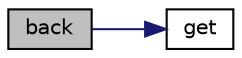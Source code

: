 digraph "back"
{
 // LATEX_PDF_SIZE
  edge [fontname="Helvetica",fontsize="10",labelfontname="Helvetica",labelfontsize="10"];
  node [fontname="Helvetica",fontsize="10",shape=record];
  rankdir="LR";
  Node1 [label="back",height=0.2,width=0.4,color="black", fillcolor="grey75", style="filled", fontcolor="black",tooltip="Get the latest available enqueued data of the provided queue."];
  Node1 -> Node2 [color="midnightblue",fontsize="10",style="solid",fontname="Helvetica"];
  Node2 [label="get",height=0.2,width=0.4,color="black", fillcolor="white", style="filled",URL="$node_8h.html#a56f9368e5d8f6dd9aec8bb8b8c06e211",tooltip="Get the data of element of provided index of the provided list."];
}
